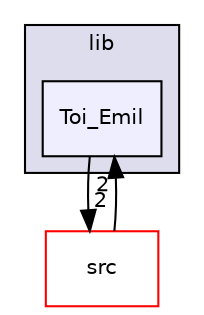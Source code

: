 digraph "lib/Toi_Emil" {
  compound=true
  node [ fontsize="10", fontname="Helvetica"];
  edge [ labelfontsize="10", labelfontname="Helvetica"];
  subgraph clusterdir_97aefd0d527b934f1d99a682da8fe6a9 {
    graph [ bgcolor="#ddddee", pencolor="black", label="lib" fontname="Helvetica", fontsize="10", URL="dir_97aefd0d527b934f1d99a682da8fe6a9.html"]
  dir_8e15e42c39cae87709b82924ebf3846a [shape=box, label="Toi_Emil", style="filled", fillcolor="#eeeeff", pencolor="black", URL="dir_8e15e42c39cae87709b82924ebf3846a.html"];
  }
  dir_68267d1309a1af8e8297ef4c3efbcdba [shape=box label="src" fillcolor="white" style="filled" color="red" URL="dir_68267d1309a1af8e8297ef4c3efbcdba.html"];
  dir_68267d1309a1af8e8297ef4c3efbcdba->dir_8e15e42c39cae87709b82924ebf3846a [headlabel="2", labeldistance=1.5 headhref="dir_000003_000006.html"];
  dir_8e15e42c39cae87709b82924ebf3846a->dir_68267d1309a1af8e8297ef4c3efbcdba [headlabel="2", labeldistance=1.5 headhref="dir_000006_000003.html"];
}
